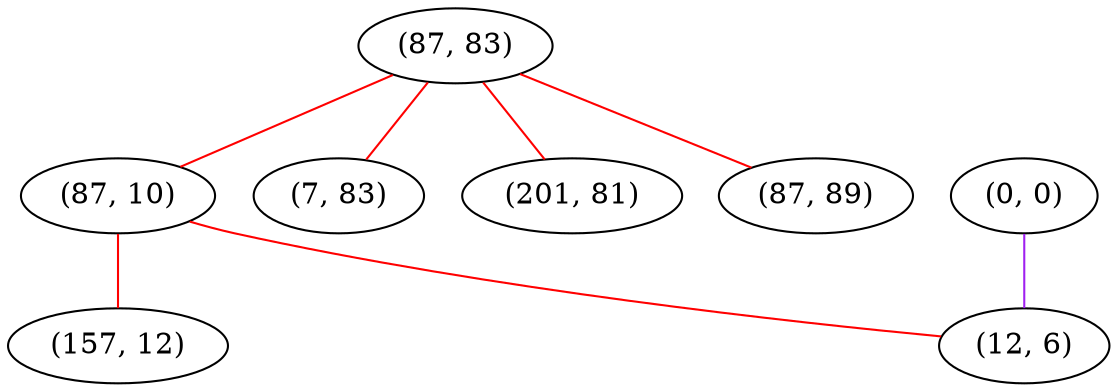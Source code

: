 graph "" {
"(87, 83)";
"(0, 0)";
"(87, 10)";
"(12, 6)";
"(7, 83)";
"(157, 12)";
"(201, 81)";
"(87, 89)";
"(87, 83)" -- "(7, 83)"  [color=red, key=0, weight=1];
"(87, 83)" -- "(201, 81)"  [color=red, key=0, weight=1];
"(87, 83)" -- "(87, 10)"  [color=red, key=0, weight=1];
"(87, 83)" -- "(87, 89)"  [color=red, key=0, weight=1];
"(0, 0)" -- "(12, 6)"  [color=purple, key=0, weight=4];
"(87, 10)" -- "(157, 12)"  [color=red, key=0, weight=1];
"(87, 10)" -- "(12, 6)"  [color=red, key=0, weight=1];
}

